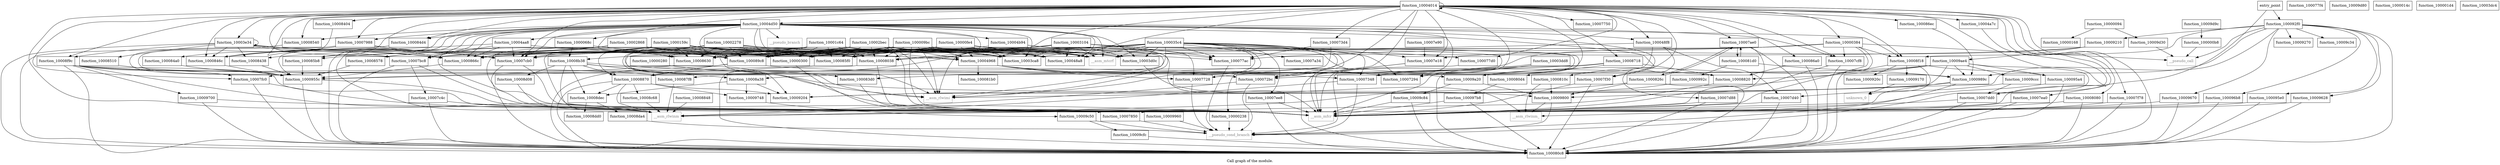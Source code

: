 digraph "Call graph of the module." {
  label="Call graph of the module.";
  node [shape=record];

  Node_function_10007850 [label="{function_10007850}"];
  Node_function_10007988 [label="{function_10007988}"];
  Node_function_10007a34 [label="{function_10007a34}"];
  Node_function_1000846c [label="{function_1000846c}"];
  Node_function_1000810c [label="{function_1000810c}"];
  Node_function_100086a0 [label="{function_100086a0}"];
  Node_function_100081b0 [label="{function_100081b0}"];
  Node_function_10004aa8 [label="{function_10004aa8}"];
  Node_function_100086ec [label="{function_100086ec}"];
  Node_function_100081d0 [label="{function_100081d0}"];
  Node_function_10008870 [label="{function_10008870}"];
  Node_function_100084a0 [label="{function_100084a0}"];
  Node_function_10007ae0 [label="{function_10007ae0}"];
  Node_function_10007bc8 [label="{function_10007bc8}"];
  Node_function_10007c4c [label="{function_10007c4c}"];
  Node_function_10007cb0 [label="{function_10007cb0}"];
  Node_function_10007cf8 [label="{function_10007cf8}"];
  Node_function_1000826c [label="{function_1000826c}"];
  Node_function_100084d4 [label="{function_100084d4}"];
  Node_function_10004b94 [label="{function_10004b94}"];
  Node_function_10008718 [label="{function_10008718}"];
  Node_function_100083d0 [label="{function_100083d0}"];
  Node_function_10007750 [label="{function_10007750}"];
  Node_function_10007d40 [label="{function_10007d40}"];
  Node_function_10008510 [label="{function_10008510}"];
  Node_function_10007d88 [label="{function_10007d88}"];
  Node_function_10007dd0 [label="{function_10007dd0}"];
  Node_function_10007e18 [label="{function_10007e18}"];
  Node_function_10007e90 [label="{function_10007e90}"];
  Node_function_10007ea0 [label="{function_10007ea0}"];
  Node_function_10008540 [label="{function_10008540}"];
  Node_function_10004d50 [label="{function_10004d50}"];
  Node_function_10007294 [label="{function_10007294}"];
  Node_function_100089c8 [label="{function_100089c8}"];
  Node_function_100077ac [label="{function_100077ac}"];
  Node_function_10008080 [label="{function_10008080}"];
  Node_function_10007ee8 [label="{function_10007ee8}"];
  Node_function_10008578 [label="{function_10008578}"];
  Node_function_100085b8 [label="{function_100085b8}"];
  Node_function_100087f8 [label="{function_100087f8}"];
  Node_function_10008404 [label="{function_10008404}"];
  Node_function_100072bc [label="{function_100072bc}"];
  Node_function_10007f30 [label="{function_10007f30}"];
  Node_function_10007348 [label="{function_10007348}"];
  Node_function_100077d0 [label="{function_100077d0}"];
  Node_function_10007f78 [label="{function_10007f78}"];
  Node_function_100085f0 [label="{function_100085f0}"];
  Node_function_10007fc0 [label="{function_10007fc0}"];
  Node_function_10008820 [label="{function_10008820}"];
  Node_function_10008630 [label="{function_10008630}"];
  Node_function_100073d4 [label="{function_100073d4}"];
  Node_function_10008038 [label="{function_10008038}"];
  Node_function_10007728 [label="{function_10007728}"];
  Node_function_10008438 [label="{function_10008438}"];
  Node_function_10008a38 [label="{function_10008a38}"];
  Node_function_100077f4 [label="{function_100077f4}"];
  Node_function_100080c8 [label="{function_100080c8}"];
  Node_function_100080d4 [label="{function_100080d4}"];
  Node_function_10009d9c [label="{function_10009d9c}"];
  Node_function_10008b38 [label="{function_10008b38}"];
  Node_function_10008c68 [label="{function_10008c68}"];
  Node_function_10008d08 [label="{function_10008d08}"];
  Node_function_10008da4 [label="{function_10008da4}"];
  Node_function_10008dd0 [label="{function_10008dd0}"];
  Node_function_10008dec [label="{function_10008dec}"];
  Node_function_10008f18 [label="{function_10008f18}"];
  Node_function_10008f9c [label="{function_10008f9c}"];
  Node_function_10009170 [label="{function_10009170}"];
  Node_function_10009204 [label="{function_10009204}"];
  Node_function_1000920c [label="{function_1000920c}"];
  Node_function_10009210 [label="{function_10009210}"];
  Node_function_10009270 [label="{function_10009270}"];
  Node_function_100092f0 [label="{function_100092f0}"];
  Node_function_1000955c [label="{function_1000955c}"];
  Node_function_100095a4 [label="{function_100095a4}"];
  Node_function_100095e0 [label="{function_100095e0}"];
  Node_function_10009628 [label="{function_10009628}"];
  Node_function_10009670 [label="{function_10009670}"];
  Node_function_100096b8 [label="{function_100096b8}"];
  Node_function_10009700 [label="{function_10009700}"];
  Node_function_10009748 [label="{function_10009748}"];
  Node_function_100097b8 [label="{function_100097b8}"];
  Node_function_10009800 [label="{function_10009800}"];
  Node_function_1000989c [label="{function_1000989c}"];
  Node_function_1000992c [label="{function_1000992c}"];
  Node_function_10009960 [label="{function_10009960}"];
  Node_function_10009a20 [label="{function_10009a20}"];
  Node_function_10009ae4 [label="{function_10009ae4}"];
  Node_function_10009c34 [label="{function_10009c34}"];
  Node_function_10009c50 [label="{function_10009c50}"];
  Node_function_10009c84 [label="{function_10009c84}"];
  Node_function_10009ccc [label="{function_10009ccc}"];
  Node_function_10009cfc [label="{function_10009cfc}"];
  Node_function_10009d30 [label="{function_10009d30}"];
  Node_function_10009d80 [label="{function_10009d80}"];
  Node___asm_rlwinm [color="gray50", fontcolor="gray50", label="{__asm_rlwinm}"];
  Node___asm_mfcr [color="gray50", fontcolor="gray50", label="{__asm_mfcr}"];
  Node___asm_rlwinm_ [color="gray50", fontcolor="gray50", label="{__asm_rlwinm_}"];
  Node___asm_rlwimi [color="gray50", fontcolor="gray50", label="{__asm_rlwimi}"];
  Node___asm_mtcrf [color="gray50", fontcolor="gray50", label="{__asm_mtcrf}"];
  Node_unknown_0 [color="gray50", fontcolor="gray50", label="{unknown_0}"];
  Node_function_1000866c [label="{function_1000866c}"];
  Node___pseudo_call [color="gray50", fontcolor="gray50", label="{__pseudo_call}"];
  Node___pseudo_branch [color="gray50", fontcolor="gray50", label="{__pseudo_branch}"];
  Node___pseudo_cond_branch [color="gray50", fontcolor="gray50", label="{__pseudo_cond_branch}"];
  Node_function_10000094 [label="{function_10000094}"];
  Node_function_100000b8 [label="{function_100000b8}"];
  Node_function_1000014c [label="{function_1000014c}"];
  Node_function_10000168 [label="{function_10000168}"];
  Node_function_100001d4 [label="{function_100001d4}"];
  Node_entry_point [label="{entry_point}"];
  Node_function_10000238 [label="{function_10000238}"];
  Node_function_10000280 [label="{function_10000280}"];
  Node_function_10000300 [label="{function_10000300}"];
  Node_function_10000384 [label="{function_10000384}"];
  Node_function_1000068c [label="{function_1000068c}"];
  Node_function_100009bc [label="{function_100009bc}"];
  Node_function_10000fe4 [label="{function_10000fe4}"];
  Node_function_1000159c [label="{function_1000159c}"];
  Node_function_10008848 [label="{function_10008848}"];
  Node_function_10001c64 [label="{function_10001c64}"];
  Node_function_10002278 [label="{function_10002278}"];
  Node_function_10002868 [label="{function_10002868}"];
  Node_function_10002bec [label="{function_10002bec}"];
  Node_function_10003104 [label="{function_10003104}"];
  Node_function_100035c4 [label="{function_100035c4}"];
  Node_function_10003ca8 [label="{function_10003ca8}"];
  Node_function_10003d0c [label="{function_10003d0c}"];
  Node_function_10003dc4 [label="{function_10003dc4}"];
  Node_function_10003dd8 [label="{function_10003dd8}"];
  Node_function_10003e34 [label="{function_10003e34}"];
  Node_function_10004014 [label="{function_10004014}"];
  Node_function_100048a8 [label="{function_100048a8}"];
  Node_function_100048f8 [label="{function_100048f8}"];
  Node_function_10004968 [label="{function_10004968}"];
  Node_function_10004a7c [label="{function_10004a7c}"];
  Node_function_10007850 -> Node___pseudo_cond_branch;
  Node_function_10007988 -> Node_function_1000846c;
  Node_function_10007988 -> Node_function_100084a0;
  Node_function_10007988 -> Node_function_10007cb0;
  Node_function_10007988 -> Node_function_100080c8;
  Node_function_10007988 -> Node_function_1000866c;
  Node_function_1000846c -> Node_function_1000955c;
  Node_function_1000810c -> Node_function_10009800;
  Node_function_1000810c -> Node___asm_rlwinm_;
  Node_function_100086a0 -> Node_function_10008820;
  Node_function_100086a0 -> Node_function_100080c8;
  Node_function_10004aa8 -> Node_function_1000846c;
  Node_function_10004aa8 -> Node_function_10007bc8;
  Node_function_10004aa8 -> Node_function_10007cb0;
  Node_function_10004aa8 -> Node_function_100077d0;
  Node_function_10004aa8 -> Node_function_1000866c;
  Node_function_100086ec -> Node_function_1000989c;
  Node_function_100081d0 -> Node_function_10007ae0;
  Node_function_100081d0 -> Node_function_1000989c;
  Node_function_100081d0 -> Node_function_1000992c;
  Node_function_10008870 -> Node_function_100080c8;
  Node_function_10008870 -> Node_function_10008c68;
  Node_function_10008870 -> Node_function_10008dec;
  Node_function_10008870 -> Node_function_10009204;
  Node_function_10008870 -> Node_function_10009748;
  Node_function_10008870 -> Node___asm_rlwinm;
  Node_function_100084a0 -> Node_function_1000955c;
  Node_function_10007ae0 -> Node_function_100081d0;
  Node_function_10007ae0 -> Node_function_1000826c;
  Node_function_10007ae0 -> Node_function_100080c8;
  Node_function_10007ae0 -> Node___asm_mfcr;
  Node_function_10007bc8 -> Node_function_10007c4c;
  Node_function_10007bc8 -> Node_function_100080c8;
  Node_function_10007bc8 -> Node___asm_mfcr;
  Node_function_10007c4c -> Node_function_100080c8;
  Node_function_10007c4c -> Node___asm_mfcr;
  Node_function_10007cb0 -> Node_function_100080c8;
  Node_function_10007cb0 -> Node___asm_mfcr;
  Node_function_10007cf8 -> Node_function_100080c8;
  Node_function_10007cf8 -> Node___asm_mfcr;
  Node_function_1000826c -> Node_function_10007ae0;
  Node_function_1000826c -> Node_function_100080c8;
  Node_function_1000826c -> Node_function_10009800;
  Node_function_1000826c -> Node___asm_rlwinm;
  Node_function_100084d4 -> Node_function_1000955c;
  Node_function_10004b94 -> Node_function_10008870;
  Node_function_10004b94 -> Node_function_100077ac;
  Node_function_10004b94 -> Node_function_10007728;
  Node_function_10004b94 -> Node_function_10008b38;
  Node_function_10008718 -> Node_function_100087f8;
  Node_function_10008718 -> Node_function_10008820;
  Node_function_10008718 -> Node_function_100080c8;
  Node_function_10008718 -> Node_function_10009a20;
  Node_function_100083d0 -> Node_function_10009960;
  Node_function_10007d40 -> Node_function_100080c8;
  Node_function_10007d40 -> Node___asm_mfcr;
  Node_function_10008510 -> Node_function_1000955c;
  Node_function_10007d88 -> Node_function_100080c8;
  Node_function_10007d88 -> Node___asm_mfcr;
  Node_function_10007dd0 -> Node_function_100080c8;
  Node_function_10007dd0 -> Node___asm_mfcr;
  Node_function_10007e18 -> Node_function_100080c8;
  Node_function_10007e18 -> Node___asm_mfcr;
  Node_function_10007e90 -> Node_function_10007e18;
  Node_function_10007ea0 -> Node_function_100080c8;
  Node_function_10007ea0 -> Node___asm_mfcr;
  Node_function_10008540 -> Node_function_1000955c;
  Node_function_10004d50 -> Node_function_10007988;
  Node_function_10004d50 -> Node_function_1000810c;
  Node_function_10004d50 -> Node_function_10004aa8;
  Node_function_10004d50 -> Node_function_10007bc8;
  Node_function_10004d50 -> Node_function_10007cb0;
  Node_function_10004d50 -> Node_function_10007cf8;
  Node_function_10004d50 -> Node_function_100084d4;
  Node_function_10004d50 -> Node_function_10004b94;
  Node_function_10004d50 -> Node_function_10008540;
  Node_function_10004d50 -> Node_function_100089c8;
  Node_function_10004d50 -> Node_function_10008578;
  Node_function_10004d50 -> Node_function_100085b8;
  Node_function_10004d50 -> Node_function_10007f30;
  Node_function_10004d50 -> Node_function_100085f0;
  Node_function_10004d50 -> Node_function_10008630;
  Node_function_10004d50 -> Node_function_10008038;
  Node_function_10004d50 -> Node_function_100080c8;
  Node_function_10004d50 -> Node_function_10008f18;
  Node_function_10004d50 -> Node___asm_rlwinm;
  Node_function_10004d50 -> Node___asm_mfcr;
  Node_function_10004d50 -> Node___asm_rlwimi;
  Node_function_10004d50 -> Node___asm_mtcrf;
  Node_function_10004d50 -> Node_function_1000866c;
  Node_function_10004d50 -> Node___pseudo_branch;
  Node_function_10004d50 -> Node_function_10003ca8;
  Node_function_10004d50 -> Node_function_10003d0c;
  Node_function_10004d50 -> Node_function_100048a8;
  Node_function_10004d50 -> Node_function_100048f8;
  Node_function_100089c8 -> Node_function_10008870;
  Node_function_100089c8 -> Node_function_100080c8;
  Node_function_100089c8 -> Node_function_1000989c;
  Node_function_100077ac -> Node___pseudo_cond_branch;
  Node_function_10008080 -> Node_function_100080c8;
  Node_function_10008080 -> Node___asm_mfcr;
  Node_function_10007ee8 -> Node_function_100080c8;
  Node_function_10007ee8 -> Node___asm_mfcr;
  Node_function_10008578 -> Node_function_1000955c;
  Node_function_100085b8 -> Node_function_1000955c;
  Node_function_100087f8 -> Node___asm_rlwinm;
  Node_function_10008404 -> Node_function_1000955c;
  Node_function_100072bc -> Node___asm_rlwinm;
  Node_function_100072bc -> Node___pseudo_cond_branch;
  Node_function_10007f30 -> Node_function_100080c8;
  Node_function_10007f30 -> Node___asm_mfcr;
  Node_function_10007348 -> Node___asm_rlwinm;
  Node_function_10007348 -> Node___pseudo_cond_branch;
  Node_function_100077d0 -> Node___pseudo_cond_branch;
  Node_function_10007f78 -> Node_function_100080c8;
  Node_function_10007f78 -> Node___asm_mfcr;
  Node_function_100085f0 -> Node_function_1000955c;
  Node_function_10007fc0 -> Node_function_100080c8;
  Node_function_10007fc0 -> Node___asm_mfcr;
  Node_function_10008820 -> Node___asm_rlwinm;
  Node_function_10008630 -> Node_function_1000955c;
  Node_function_100073d4 -> Node_function_10008870;
  Node_function_100073d4 -> Node_function_100077ac;
  Node_function_10008038 -> Node_function_100080c8;
  Node_function_10008038 -> Node___asm_mfcr;
  Node_function_10007728 -> Node___pseudo_cond_branch;
  Node_function_10008438 -> Node_function_1000955c;
  Node_function_10008a38 -> Node_function_10008dec;
  Node_function_10008a38 -> Node_function_10009204;
  Node_function_10008a38 -> Node_function_10009748;
  Node_function_100080d4 -> Node_function_100097b8;
  Node_function_10009d9c -> Node_function_100000b8;
  Node_function_10008b38 -> Node_function_10008870;
  Node_function_10008b38 -> Node_function_10008a38;
  Node_function_10008b38 -> Node_function_10008d08;
  Node_function_10008b38 -> Node_function_10008dec;
  Node_function_10008b38 -> Node_function_10009204;
  Node_function_10008b38 -> Node_function_10009800;
  Node_function_10008b38 -> Node___asm_rlwinm;
  Node_function_10008c68 -> Node___asm_rlwinm;
  Node_function_10008d08 -> Node___asm_rlwinm;
  Node_function_10008da4 -> Node___pseudo_cond_branch;
  Node_function_10008dec -> Node_function_10008da4;
  Node_function_10008dec -> Node_function_10008dd0;
  Node_function_10008f18 -> Node_function_10009170;
  Node_function_10008f18 -> Node_function_10009204;
  Node_function_10008f18 -> Node_function_1000920c;
  Node_function_10008f18 -> Node_function_100095a4;
  Node_function_10008f18 -> Node_unknown_0;
  Node_function_10008f9c -> Node_function_100087f8;
  Node_function_10008f9c -> Node_function_10007fc0;
  Node_function_10008f9c -> Node_function_10008820;
  Node_function_10008f9c -> Node_function_100080c8;
  Node_function_10008f9c -> Node_function_10009700;
  Node_function_10008f9c -> Node_function_10009a20;
  Node_function_10008f9c -> Node___asm_rlwinm;
  Node_function_10008f9c -> Node___asm_mfcr;
  Node_function_10009170 -> Node_unknown_0;
  Node_function_10009210 -> Node_function_10007bc8;
  Node_function_10009210 -> Node_function_10007e18;
  Node_function_10009210 -> Node_function_10009ae4;
  Node_function_100092f0 -> Node_function_100080c8;
  Node_function_100092f0 -> Node_function_10008f18;
  Node_function_100092f0 -> Node_function_10009210;
  Node_function_100092f0 -> Node_function_10009270;
  Node_function_100092f0 -> Node_function_100095e0;
  Node_function_100092f0 -> Node_function_10009628;
  Node_function_100092f0 -> Node_function_10009670;
  Node_function_100092f0 -> Node_function_100096b8;
  Node_function_100092f0 -> Node_function_10009800;
  Node_function_100092f0 -> Node_function_1000989c;
  Node_function_100092f0 -> Node_function_10009c34;
  Node_function_100092f0 -> Node___pseudo_call;
  Node_function_1000955c -> Node_function_100080c8;
  Node_function_1000955c -> Node___asm_mfcr;
  Node_function_100095a4 -> Node_function_100080c8;
  Node_function_100095a4 -> Node___asm_mfcr;
  Node_function_100095e0 -> Node_function_100080c8;
  Node_function_100095e0 -> Node___asm_mfcr;
  Node_function_10009628 -> Node_function_100080c8;
  Node_function_10009628 -> Node___asm_mfcr;
  Node_function_10009670 -> Node_function_100080c8;
  Node_function_10009670 -> Node___asm_mfcr;
  Node_function_100096b8 -> Node_function_100080c8;
  Node_function_100096b8 -> Node___asm_mfcr;
  Node_function_10009700 -> Node_function_100080c8;
  Node_function_10009700 -> Node___asm_mfcr;
  Node_function_10009748 -> Node_function_10009c50;
  Node_function_100097b8 -> Node_function_100080c8;
  Node_function_100097b8 -> Node___asm_mfcr;
  Node_function_10009800 -> Node___asm_rlwinm_;
  Node_function_10009800 -> Node___pseudo_cond_branch;
  Node_function_1000989c -> Node___asm_rlwinm_;
  Node_function_1000989c -> Node___asm_rlwimi;
  Node_function_1000989c -> Node___pseudo_cond_branch;
  Node_function_1000992c -> Node_function_10009800;
  Node_function_10009960 -> Node___pseudo_cond_branch;
  Node_function_10009a20 -> Node_function_10009800;
  Node_function_10009a20 -> Node_function_10009c84;
  Node_function_10009ae4 -> Node_function_10007fc0;
  Node_function_10009ae4 -> Node_function_10008820;
  Node_function_10009ae4 -> Node_function_10009204;
  Node_function_10009ae4 -> Node_function_100095a4;
  Node_function_10009ae4 -> Node_function_1000989c;
  Node_function_10009ae4 -> Node_function_10009a20;
  Node_function_10009ae4 -> Node_function_10009ccc;
  Node_function_10009ae4 -> Node___pseudo_cond_branch;
  Node_function_10009c50 -> Node_function_10009cfc;
  Node_function_10009c50 -> Node___pseudo_cond_branch;
  Node_function_10009c84 -> Node_function_100080c8;
  Node_function_10009c84 -> Node___asm_mfcr;
  Node_function_10009ccc -> Node_function_10007d40;
  Node_function_10009ccc -> Node_function_10007dd0;
  Node_function_10009cfc -> Node_function_100080c8;
  Node_function_10009d30 -> Node___pseudo_call;
  Node_function_1000866c -> Node_function_1000955c;
  Node_function_10000094 -> Node_function_10009d30;
  Node_function_10000094 -> Node_function_10000168;
  Node_function_100000b8 -> Node___pseudo_call;
  Node_entry_point -> Node_function_100092f0;
  Node_entry_point -> Node___asm_rlwinm;
  Node_function_10000238 -> Node___pseudo_cond_branch;
  Node_function_10000280 -> Node_function_100083d0;
  Node_function_10000300 -> Node_function_10007850;
  Node_function_10000384 -> Node_function_10007cf8;
  Node_function_10000384 -> Node_function_100089c8;
  Node_function_10000384 -> Node_function_100077ac;
  Node_function_10000384 -> Node_function_10008a38;
  Node_function_10000384 -> Node_function_100080c8;
  Node_function_10000384 -> Node_function_10008f18;
  Node_function_10000384 -> Node___asm_mfcr;
  Node_function_10000384 -> Node___asm_mtcrf;
  Node_function_10000384 -> Node___pseudo_call;
  Node_function_1000068c -> Node_function_100089c8;
  Node_function_1000068c -> Node_function_10008b38;
  Node_function_100009bc -> Node_function_10007cb0;
  Node_function_100009bc -> Node_function_100089c8;
  Node_function_100009bc -> Node_function_100077ac;
  Node_function_100009bc -> Node_function_100085f0;
  Node_function_100009bc -> Node_function_10008630;
  Node_function_100009bc -> Node_function_10008038;
  Node_function_100009bc -> Node___asm_mfcr;
  Node_function_100009bc -> Node___asm_rlwimi;
  Node_function_100009bc -> Node___asm_mtcrf;
  Node_function_100009bc -> Node_function_1000866c;
  Node_function_100009bc -> Node_function_10000300;
  Node_function_100009bc -> Node_function_10003ca8;
  Node_function_100009bc -> Node_function_10003d0c;
  Node_function_100009bc -> Node_function_100048a8;
  Node_function_100009bc -> Node_function_10004968;
  Node_function_10000fe4 -> Node_function_10007cb0;
  Node_function_10000fe4 -> Node_function_100089c8;
  Node_function_10000fe4 -> Node_function_100085f0;
  Node_function_10000fe4 -> Node_function_10008630;
  Node_function_10000fe4 -> Node_function_10008038;
  Node_function_10000fe4 -> Node___asm_mfcr;
  Node_function_10000fe4 -> Node___asm_rlwimi;
  Node_function_10000fe4 -> Node___asm_mtcrf;
  Node_function_10000fe4 -> Node_function_1000866c;
  Node_function_10000fe4 -> Node_function_10000300;
  Node_function_10000fe4 -> Node_function_10003ca8;
  Node_function_10000fe4 -> Node_function_10003d0c;
  Node_function_10000fe4 -> Node_function_100048a8;
  Node_function_10000fe4 -> Node_function_10004968;
  Node_function_1000159c -> Node_function_1000846c;
  Node_function_1000159c -> Node_function_10008870;
  Node_function_1000159c -> Node_function_10007bc8;
  Node_function_1000159c -> Node_function_10007cb0;
  Node_function_1000159c -> Node_function_100089c8;
  Node_function_1000159c -> Node_function_10008578;
  Node_function_1000159c -> Node_function_100085f0;
  Node_function_1000159c -> Node_function_10008630;
  Node_function_1000159c -> Node_function_10008038;
  Node_function_1000159c -> Node___asm_mfcr;
  Node_function_1000159c -> Node___asm_rlwimi;
  Node_function_1000159c -> Node___asm_mtcrf;
  Node_function_1000159c -> Node_function_1000866c;
  Node_function_1000159c -> Node_function_10000300;
  Node_function_1000159c -> Node_function_10003ca8;
  Node_function_1000159c -> Node_function_10003d0c;
  Node_function_1000159c -> Node_function_100048a8;
  Node_function_1000159c -> Node_function_10004968;
  Node_function_10008848 -> Node___asm_rlwinm;
  Node_function_10001c64 -> Node_function_10007cb0;
  Node_function_10001c64 -> Node_function_100089c8;
  Node_function_10001c64 -> Node_function_100085f0;
  Node_function_10001c64 -> Node_function_10008630;
  Node_function_10001c64 -> Node_function_10008038;
  Node_function_10001c64 -> Node___asm_mfcr;
  Node_function_10001c64 -> Node___asm_rlwimi;
  Node_function_10001c64 -> Node___asm_mtcrf;
  Node_function_10001c64 -> Node_function_1000866c;
  Node_function_10001c64 -> Node_function_10000280;
  Node_function_10001c64 -> Node_function_10000300;
  Node_function_10001c64 -> Node_function_10003ca8;
  Node_function_10001c64 -> Node_function_10003d0c;
  Node_function_10001c64 -> Node_function_100048a8;
  Node_function_10001c64 -> Node_function_10004968;
  Node_function_10002278 -> Node_function_10007cb0;
  Node_function_10002278 -> Node_function_100089c8;
  Node_function_10002278 -> Node_function_100085f0;
  Node_function_10002278 -> Node_function_10008630;
  Node_function_10002278 -> Node_function_10008038;
  Node_function_10002278 -> Node___asm_mfcr;
  Node_function_10002278 -> Node___asm_rlwimi;
  Node_function_10002278 -> Node___asm_mtcrf;
  Node_function_10002278 -> Node_function_1000866c;
  Node_function_10002278 -> Node_function_10000280;
  Node_function_10002278 -> Node_function_10000300;
  Node_function_10002278 -> Node_function_10003ca8;
  Node_function_10002278 -> Node_function_10003d0c;
  Node_function_10002278 -> Node_function_100048a8;
  Node_function_10002868 -> Node_function_1000846c;
  Node_function_10002868 -> Node_function_100089c8;
  Node_function_10002868 -> Node_function_100085b8;
  Node_function_10002868 -> Node_function_10008038;
  Node_function_10002868 -> Node_function_10008438;
  Node_function_10002868 -> Node___asm_mfcr;
  Node_function_10002868 -> Node___asm_mtcrf;
  Node_function_10002868 -> Node_function_1000866c;
  Node_function_10002868 -> Node_function_10000300;
  Node_function_10002868 -> Node_function_100048a8;
  Node_function_10002868 -> Node_function_10004968;
  Node_function_10002bec -> Node_function_10007cb0;
  Node_function_10002bec -> Node_function_100089c8;
  Node_function_10002bec -> Node_function_100085f0;
  Node_function_10002bec -> Node_function_10008630;
  Node_function_10002bec -> Node_function_10008038;
  Node_function_10002bec -> Node___asm_mfcr;
  Node_function_10002bec -> Node___asm_rlwimi;
  Node_function_10002bec -> Node___asm_mtcrf;
  Node_function_10002bec -> Node_function_1000866c;
  Node_function_10002bec -> Node_function_10000300;
  Node_function_10002bec -> Node_function_10003ca8;
  Node_function_10002bec -> Node_function_10003d0c;
  Node_function_10002bec -> Node_function_100048a8;
  Node_function_10002bec -> Node_function_10004968;
  Node_function_10003104 -> Node_function_10007cb0;
  Node_function_10003104 -> Node_function_10007294;
  Node_function_10003104 -> Node_function_100089c8;
  Node_function_10003104 -> Node_function_100077ac;
  Node_function_10003104 -> Node_function_10007348;
  Node_function_10003104 -> Node_function_100085f0;
  Node_function_10003104 -> Node_function_10008630;
  Node_function_10003104 -> Node_function_10008038;
  Node_function_10003104 -> Node___asm_mfcr;
  Node_function_10003104 -> Node___asm_rlwimi;
  Node_function_10003104 -> Node___asm_mtcrf;
  Node_function_10003104 -> Node_function_1000866c;
  Node_function_10003104 -> Node_function_10000300;
  Node_function_10003104 -> Node_function_10003ca8;
  Node_function_10003104 -> Node_function_10003d0c;
  Node_function_10003104 -> Node_function_100048a8;
  Node_function_100035c4 -> Node_function_10007a34;
  Node_function_100035c4 -> Node_function_10007cb0;
  Node_function_100035c4 -> Node_function_100083d0;
  Node_function_100035c4 -> Node_function_10007e18;
  Node_function_100035c4 -> Node_function_10007294;
  Node_function_100035c4 -> Node_function_100089c8;
  Node_function_100035c4 -> Node_function_100077ac;
  Node_function_100035c4 -> Node_function_10007ee8;
  Node_function_100035c4 -> Node_function_100072bc;
  Node_function_100035c4 -> Node_function_10007348;
  Node_function_100035c4 -> Node_function_100085f0;
  Node_function_100035c4 -> Node_function_10008630;
  Node_function_100035c4 -> Node_function_10008038;
  Node_function_100035c4 -> Node_function_10007728;
  Node_function_100035c4 -> Node___asm_mfcr;
  Node_function_100035c4 -> Node___asm_rlwimi;
  Node_function_100035c4 -> Node___asm_mtcrf;
  Node_function_100035c4 -> Node_function_1000866c;
  Node_function_100035c4 -> Node_function_10000238;
  Node_function_100035c4 -> Node_function_10000300;
  Node_function_100035c4 -> Node_function_10003ca8;
  Node_function_100035c4 -> Node_function_10003d0c;
  Node_function_100035c4 -> Node_function_100048a8;
  Node_function_100035c4 -> Node_function_10004968;
  Node_function_10003d0c -> Node___asm_rlwinm_;
  Node_function_10003dd8 -> Node_function_10007294;
  Node_function_10003dd8 -> Node_function_100072bc;
  Node_function_10003dd8 -> Node_function_10007348;
  Node_function_10003e34 -> Node_function_1000846c;
  Node_function_10003e34 -> Node_function_10007bc8;
  Node_function_10003e34 -> Node_function_10007cb0;
  Node_function_10003e34 -> Node_function_10008510;
  Node_function_10003e34 -> Node_function_10008630;
  Node_function_10003e34 -> Node_function_10008438;
  Node_function_10003e34 -> Node_function_100080c8;
  Node_function_10003e34 -> Node_function_10008f9c;
  Node_function_10003e34 -> Node_function_1000866c;
  Node_function_10003e34 -> Node_function_10003e34;
  Node_function_10004014 -> Node_function_10007988;
  Node_function_10004014 -> Node_function_1000846c;
  Node_function_10004014 -> Node_function_100086a0;
  Node_function_10004014 -> Node_function_100086ec;
  Node_function_10004014 -> Node_function_10007ae0;
  Node_function_10004014 -> Node_function_10007bc8;
  Node_function_10004014 -> Node_function_10007cb0;
  Node_function_10004014 -> Node_function_10007cf8;
  Node_function_10004014 -> Node_function_100084d4;
  Node_function_10004014 -> Node_function_10008718;
  Node_function_10004014 -> Node_function_10007750;
  Node_function_10004014 -> Node_function_10007dd0;
  Node_function_10004014 -> Node_function_10007e18;
  Node_function_10004014 -> Node_function_10007ea0;
  Node_function_10004014 -> Node_function_10008540;
  Node_function_10004014 -> Node_function_10004d50;
  Node_function_10004014 -> Node_function_10007294;
  Node_function_10004014 -> Node_function_10008080;
  Node_function_10004014 -> Node_function_100085b8;
  Node_function_10004014 -> Node_function_10008404;
  Node_function_10004014 -> Node_function_100072bc;
  Node_function_10004014 -> Node_function_10007f30;
  Node_function_10004014 -> Node_function_10007348;
  Node_function_10004014 -> Node_function_100077d0;
  Node_function_10004014 -> Node_function_10007f78;
  Node_function_10004014 -> Node_function_10007fc0;
  Node_function_10004014 -> Node_function_100073d4;
  Node_function_10004014 -> Node_function_10007728;
  Node_function_10004014 -> Node_function_100080c8;
  Node_function_10004014 -> Node_function_10008f18;
  Node_function_10004014 -> Node_function_10008f9c;
  Node_function_10004014 -> Node___asm_rlwinm;
  Node_function_10004014 -> Node_function_1000866c;
  Node_function_10004014 -> Node_function_10000384;
  Node_function_10004014 -> Node_function_1000068c;
  Node_function_10004014 -> Node_function_10003e34;
  Node_function_10004014 -> Node_function_10004014;
  Node_function_10004014 -> Node_function_100048a8;
  Node_function_10004014 -> Node_function_100048f8;
  Node_function_10004014 -> Node_function_10004968;
  Node_function_10004014 -> Node_function_10004a7c;
  Node_function_100048f8 -> Node_function_10007d40;
  Node_function_100048f8 -> Node_function_10007d88;
  Node_function_100048f8 -> Node_function_10008038;
  Node_function_100048f8 -> Node_function_100080d4;
  Node_function_10004968 -> Node_function_100081b0;
  Node_function_10004968 -> Node_function_10007294;
  Node_function_10004968 -> Node_function_100072bc;
  Node_function_10004968 -> Node_function_10007348;
  Node_function_10004968 -> Node_function_10007728;
  Node_function_10004a7c -> Node_function_10007dd0;
}
